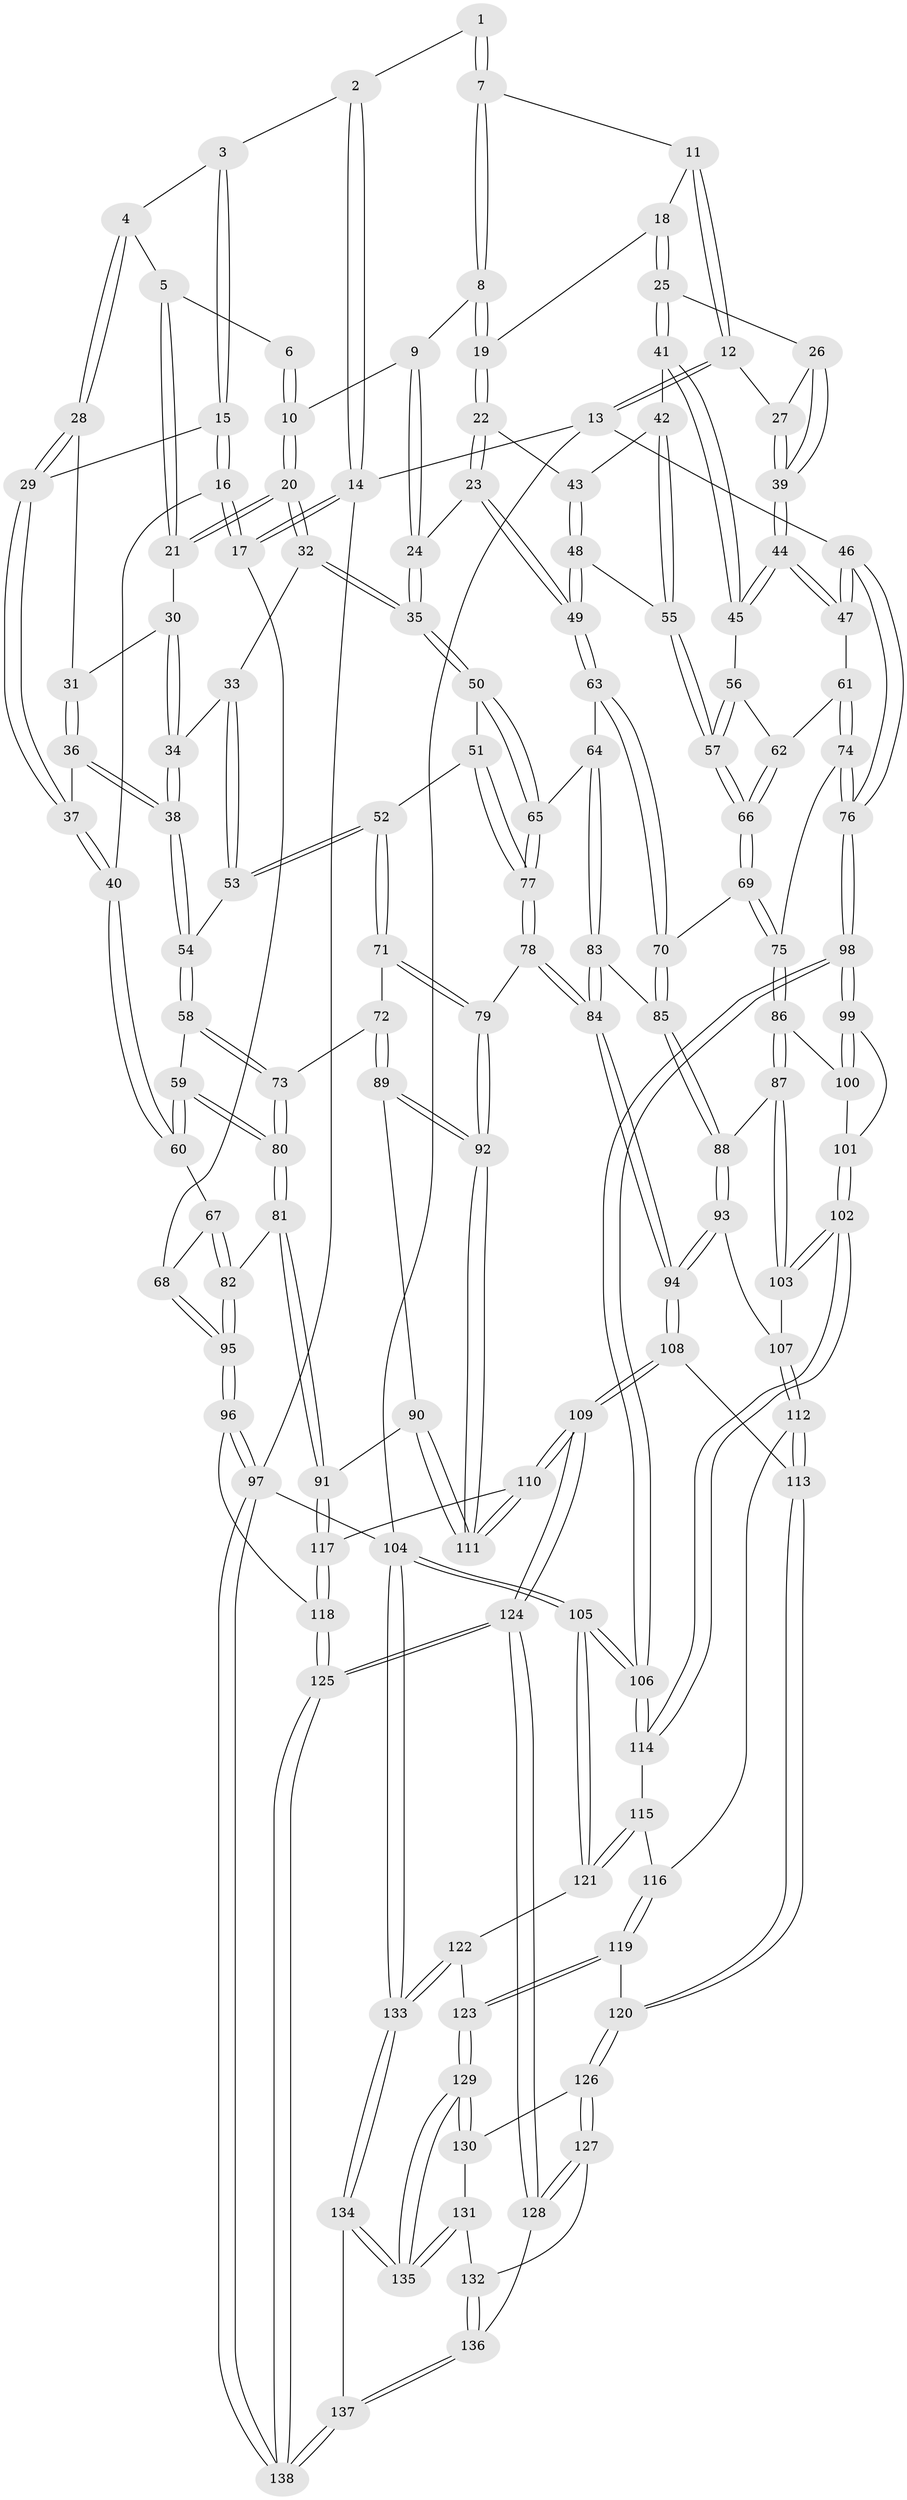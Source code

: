 // Generated by graph-tools (version 1.1) at 2025/16/03/09/25 04:16:51]
// undirected, 138 vertices, 342 edges
graph export_dot {
graph [start="1"]
  node [color=gray90,style=filled];
  1 [pos="+0.40316289351724394+0"];
  2 [pos="+0.20307490309451215+0"];
  3 [pos="+0.20425853478247602+0"];
  4 [pos="+0.2346339894264099+0.05857512359844521"];
  5 [pos="+0.3757417893123798+0.056578600904836976"];
  6 [pos="+0.39678017814407024+0"];
  7 [pos="+0.5761220891152973+0"];
  8 [pos="+0.5770333331883117+0"];
  9 [pos="+0.5178209350492856+0.009614801742798957"];
  10 [pos="+0.4415969762169003+0.11574460823153811"];
  11 [pos="+0.7308693850337858+0"];
  12 [pos="+1+0"];
  13 [pos="+1+0"];
  14 [pos="+0+0"];
  15 [pos="+0.07776085831250004+0.12512960789380903"];
  16 [pos="+0.014583166172901655+0.1461116292527105"];
  17 [pos="+0+0.15865729311988666"];
  18 [pos="+0.7643004705114572+0.07791536608368343"];
  19 [pos="+0.6440266315534469+0.10500638650410114"];
  20 [pos="+0.42958254089387177+0.14823597677361103"];
  21 [pos="+0.38196794050777366+0.11221330663317511"];
  22 [pos="+0.6359602989794625+0.14542556630703368"];
  23 [pos="+0.5832521214876869+0.19224502200927357"];
  24 [pos="+0.5377126592853062+0.20140382593759812"];
  25 [pos="+0.8341148308404841+0.12896213878429413"];
  26 [pos="+0.8855214308821779+0.09565466887528845"];
  27 [pos="+1+0"];
  28 [pos="+0.23480905759386522+0.07372547152296846"];
  29 [pos="+0.0971577360810058+0.1262685004480758"];
  30 [pos="+0.3143908749113759+0.10822524485580419"];
  31 [pos="+0.2392398313369239+0.08372328477302499"];
  32 [pos="+0.43140790778997806+0.1533265963778908"];
  33 [pos="+0.4001512811486591+0.1815537705341854"];
  34 [pos="+0.3372658826944739+0.20160846881307898"];
  35 [pos="+0.5291858436475776+0.20510347040764226"];
  36 [pos="+0.23448064340447405+0.16397597731390606"];
  37 [pos="+0.18259811531164788+0.21402692064940937"];
  38 [pos="+0.30597171500154896+0.22192019868396878"];
  39 [pos="+0.9620367729309506+0.21882106882217425"];
  40 [pos="+0.16374587761125464+0.2566700737737212"];
  41 [pos="+0.819195986590215+0.16523266568972836"];
  42 [pos="+0.7895822728521928+0.18097083114854107"];
  43 [pos="+0.6891499861251388+0.171927687793003"];
  44 [pos="+0.9732183876259812+0.24244473081650542"];
  45 [pos="+0.8644946968778531+0.2409003315321099"];
  46 [pos="+1+0.2964620180996957"];
  47 [pos="+0.9765935846061714+0.24447254696950044"];
  48 [pos="+0.7185702341588404+0.2824842754111765"];
  49 [pos="+0.667381458265382+0.31223220801496226"];
  50 [pos="+0.5148593808397659+0.24970908649094817"];
  51 [pos="+0.46683436016437707+0.3053232761908377"];
  52 [pos="+0.43776988952698503+0.3129067211544017"];
  53 [pos="+0.39175995808814756+0.2729417722233983"];
  54 [pos="+0.3067799506623785+0.2762091074145351"];
  55 [pos="+0.7517445089168124+0.27917261793273757"];
  56 [pos="+0.8642351533050944+0.24168323332570613"];
  57 [pos="+0.8057814446716984+0.32282928618856677"];
  58 [pos="+0.2908121430574791+0.3065832503501953"];
  59 [pos="+0.16600877893390853+0.3005710650629497"];
  60 [pos="+0.16179940432491524+0.2958194364955521"];
  61 [pos="+0.9157264152527292+0.31919753969590553"];
  62 [pos="+0.8940385211682798+0.31129205455364134"];
  63 [pos="+0.6638182653569171+0.3266173354727417"];
  64 [pos="+0.6128679261563187+0.3508839900020692"];
  65 [pos="+0.5790082883085194+0.345362573110035"];
  66 [pos="+0.8127450418421379+0.34887398094242106"];
  67 [pos="+0.05939405296642921+0.30710300378419686"];
  68 [pos="+0+0.15866504368717602"];
  69 [pos="+0.8130329038345552+0.38698486784253117"];
  70 [pos="+0.7082126182801898+0.39830764580094946"];
  71 [pos="+0.3710900052503053+0.3946305825856841"];
  72 [pos="+0.33121654099258213+0.38937132784968675"];
  73 [pos="+0.32723213468993945+0.38621765334340247"];
  74 [pos="+0.9314745697857933+0.41114645585194476"];
  75 [pos="+0.8712300841923262+0.4541649703591511"];
  76 [pos="+1+0.331456247297943"];
  77 [pos="+0.5156106799378738+0.40053599544864005"];
  78 [pos="+0.5011693566703344+0.5307843554046975"];
  79 [pos="+0.4936607606105332+0.5308669371444498"];
  80 [pos="+0.1719812500343817+0.42525522646664166"];
  81 [pos="+0.12016771401644157+0.5409805094965586"];
  82 [pos="+0.050644439386014546+0.5435898961162184"];
  83 [pos="+0.6044081489977992+0.4326839192240674"];
  84 [pos="+0.5053461809166636+0.5324590893931203"];
  85 [pos="+0.6960979720151897+0.42398904694710265"];
  86 [pos="+0.8680921431319116+0.4817505919232194"];
  87 [pos="+0.8383860055196612+0.5106358408684483"];
  88 [pos="+0.6976883995050116+0.4461661586541969"];
  89 [pos="+0.26719468157811405+0.5549493678431574"];
  90 [pos="+0.23173541880797371+0.5664377541136997"];
  91 [pos="+0.1804127084359004+0.5747599057591934"];
  92 [pos="+0.4172981321227779+0.573388996014773"];
  93 [pos="+0.6647482227563425+0.5732404483693481"];
  94 [pos="+0.5787547391827165+0.5928916273887187"];
  95 [pos="+0+0.6062430379903422"];
  96 [pos="+0+0.6714854340645297"];
  97 [pos="+0+1"];
  98 [pos="+1+0.5880218255449235"];
  99 [pos="+1+0.5869315376609976"];
  100 [pos="+0.8997579270980218+0.5063740701070591"];
  101 [pos="+0.9376921913643274+0.6488586123988744"];
  102 [pos="+0.8894520958978195+0.695846786437506"];
  103 [pos="+0.7949871348951153+0.5698318761521608"];
  104 [pos="+1+1"];
  105 [pos="+1+1"];
  106 [pos="+1+1"];
  107 [pos="+0.7358082754353005+0.5877359956054212"];
  108 [pos="+0.578358816285406+0.7092987506635934"];
  109 [pos="+0.42059025120375093+0.7964718296502251"];
  110 [pos="+0.3744789993972986+0.7411450173221361"];
  111 [pos="+0.37484276741899436+0.7356567395152381"];
  112 [pos="+0.7503742010205202+0.7235061341771015"];
  113 [pos="+0.6205241502483174+0.7576570461939333"];
  114 [pos="+0.887556017237657+0.7145845562085659"];
  115 [pos="+0.822010215711645+0.7616700925826061"];
  116 [pos="+0.791897579776641+0.75065330934499"];
  117 [pos="+0.2153200624956068+0.7472681434104226"];
  118 [pos="+0.17020137443289676+0.8291288661485268"];
  119 [pos="+0.6950038418656332+0.8289541451963618"];
  120 [pos="+0.6216110356282377+0.7628789160535095"];
  121 [pos="+0.8195929233065583+0.8508956280823728"];
  122 [pos="+0.7980015655222981+0.8660634487368417"];
  123 [pos="+0.726913768660255+0.8873847892126774"];
  124 [pos="+0.4176117690547628+0.8919910437793178"];
  125 [pos="+0.24244523819581437+1"];
  126 [pos="+0.5998799388741537+0.8285914476042279"];
  127 [pos="+0.5326517344141186+0.8798453946373106"];
  128 [pos="+0.4664599307744477+0.8925415132565"];
  129 [pos="+0.7065816598761783+0.9203974170982269"];
  130 [pos="+0.6149509448932597+0.8618754489305749"];
  131 [pos="+0.6036756211429505+0.9302171856837654"];
  132 [pos="+0.5984758011396902+0.9293558237432682"];
  133 [pos="+0.8479428963551165+1"];
  134 [pos="+0.7034080622984884+1"];
  135 [pos="+0.6848449339301447+0.9958710532811692"];
  136 [pos="+0.556259652781479+0.9537237801160825"];
  137 [pos="+0.5593522262108871+1"];
  138 [pos="+0.24090822066338877+1"];
  1 -- 2;
  1 -- 7;
  1 -- 7;
  2 -- 3;
  2 -- 14;
  2 -- 14;
  3 -- 4;
  3 -- 15;
  3 -- 15;
  4 -- 5;
  4 -- 28;
  4 -- 28;
  5 -- 6;
  5 -- 21;
  5 -- 21;
  6 -- 10;
  6 -- 10;
  7 -- 8;
  7 -- 8;
  7 -- 11;
  8 -- 9;
  8 -- 19;
  8 -- 19;
  9 -- 10;
  9 -- 24;
  9 -- 24;
  10 -- 20;
  10 -- 20;
  11 -- 12;
  11 -- 12;
  11 -- 18;
  12 -- 13;
  12 -- 13;
  12 -- 27;
  13 -- 14;
  13 -- 46;
  13 -- 104;
  14 -- 17;
  14 -- 17;
  14 -- 97;
  15 -- 16;
  15 -- 16;
  15 -- 29;
  16 -- 17;
  16 -- 17;
  16 -- 40;
  17 -- 68;
  18 -- 19;
  18 -- 25;
  18 -- 25;
  19 -- 22;
  19 -- 22;
  20 -- 21;
  20 -- 21;
  20 -- 32;
  20 -- 32;
  21 -- 30;
  22 -- 23;
  22 -- 23;
  22 -- 43;
  23 -- 24;
  23 -- 49;
  23 -- 49;
  24 -- 35;
  24 -- 35;
  25 -- 26;
  25 -- 41;
  25 -- 41;
  26 -- 27;
  26 -- 39;
  26 -- 39;
  27 -- 39;
  27 -- 39;
  28 -- 29;
  28 -- 29;
  28 -- 31;
  29 -- 37;
  29 -- 37;
  30 -- 31;
  30 -- 34;
  30 -- 34;
  31 -- 36;
  31 -- 36;
  32 -- 33;
  32 -- 35;
  32 -- 35;
  33 -- 34;
  33 -- 53;
  33 -- 53;
  34 -- 38;
  34 -- 38;
  35 -- 50;
  35 -- 50;
  36 -- 37;
  36 -- 38;
  36 -- 38;
  37 -- 40;
  37 -- 40;
  38 -- 54;
  38 -- 54;
  39 -- 44;
  39 -- 44;
  40 -- 60;
  40 -- 60;
  41 -- 42;
  41 -- 45;
  41 -- 45;
  42 -- 43;
  42 -- 55;
  42 -- 55;
  43 -- 48;
  43 -- 48;
  44 -- 45;
  44 -- 45;
  44 -- 47;
  44 -- 47;
  45 -- 56;
  46 -- 47;
  46 -- 47;
  46 -- 76;
  46 -- 76;
  47 -- 61;
  48 -- 49;
  48 -- 49;
  48 -- 55;
  49 -- 63;
  49 -- 63;
  50 -- 51;
  50 -- 65;
  50 -- 65;
  51 -- 52;
  51 -- 77;
  51 -- 77;
  52 -- 53;
  52 -- 53;
  52 -- 71;
  52 -- 71;
  53 -- 54;
  54 -- 58;
  54 -- 58;
  55 -- 57;
  55 -- 57;
  56 -- 57;
  56 -- 57;
  56 -- 62;
  57 -- 66;
  57 -- 66;
  58 -- 59;
  58 -- 73;
  58 -- 73;
  59 -- 60;
  59 -- 60;
  59 -- 80;
  59 -- 80;
  60 -- 67;
  61 -- 62;
  61 -- 74;
  61 -- 74;
  62 -- 66;
  62 -- 66;
  63 -- 64;
  63 -- 70;
  63 -- 70;
  64 -- 65;
  64 -- 83;
  64 -- 83;
  65 -- 77;
  65 -- 77;
  66 -- 69;
  66 -- 69;
  67 -- 68;
  67 -- 82;
  67 -- 82;
  68 -- 95;
  68 -- 95;
  69 -- 70;
  69 -- 75;
  69 -- 75;
  70 -- 85;
  70 -- 85;
  71 -- 72;
  71 -- 79;
  71 -- 79;
  72 -- 73;
  72 -- 89;
  72 -- 89;
  73 -- 80;
  73 -- 80;
  74 -- 75;
  74 -- 76;
  74 -- 76;
  75 -- 86;
  75 -- 86;
  76 -- 98;
  76 -- 98;
  77 -- 78;
  77 -- 78;
  78 -- 79;
  78 -- 84;
  78 -- 84;
  79 -- 92;
  79 -- 92;
  80 -- 81;
  80 -- 81;
  81 -- 82;
  81 -- 91;
  81 -- 91;
  82 -- 95;
  82 -- 95;
  83 -- 84;
  83 -- 84;
  83 -- 85;
  84 -- 94;
  84 -- 94;
  85 -- 88;
  85 -- 88;
  86 -- 87;
  86 -- 87;
  86 -- 100;
  87 -- 88;
  87 -- 103;
  87 -- 103;
  88 -- 93;
  88 -- 93;
  89 -- 90;
  89 -- 92;
  89 -- 92;
  90 -- 91;
  90 -- 111;
  90 -- 111;
  91 -- 117;
  91 -- 117;
  92 -- 111;
  92 -- 111;
  93 -- 94;
  93 -- 94;
  93 -- 107;
  94 -- 108;
  94 -- 108;
  95 -- 96;
  95 -- 96;
  96 -- 97;
  96 -- 97;
  96 -- 118;
  97 -- 138;
  97 -- 138;
  97 -- 104;
  98 -- 99;
  98 -- 99;
  98 -- 106;
  98 -- 106;
  99 -- 100;
  99 -- 100;
  99 -- 101;
  100 -- 101;
  101 -- 102;
  101 -- 102;
  102 -- 103;
  102 -- 103;
  102 -- 114;
  102 -- 114;
  103 -- 107;
  104 -- 105;
  104 -- 105;
  104 -- 133;
  104 -- 133;
  105 -- 106;
  105 -- 106;
  105 -- 121;
  105 -- 121;
  106 -- 114;
  106 -- 114;
  107 -- 112;
  107 -- 112;
  108 -- 109;
  108 -- 109;
  108 -- 113;
  109 -- 110;
  109 -- 110;
  109 -- 124;
  109 -- 124;
  110 -- 111;
  110 -- 111;
  110 -- 117;
  112 -- 113;
  112 -- 113;
  112 -- 116;
  113 -- 120;
  113 -- 120;
  114 -- 115;
  115 -- 116;
  115 -- 121;
  115 -- 121;
  116 -- 119;
  116 -- 119;
  117 -- 118;
  117 -- 118;
  118 -- 125;
  118 -- 125;
  119 -- 120;
  119 -- 123;
  119 -- 123;
  120 -- 126;
  120 -- 126;
  121 -- 122;
  122 -- 123;
  122 -- 133;
  122 -- 133;
  123 -- 129;
  123 -- 129;
  124 -- 125;
  124 -- 125;
  124 -- 128;
  124 -- 128;
  125 -- 138;
  125 -- 138;
  126 -- 127;
  126 -- 127;
  126 -- 130;
  127 -- 128;
  127 -- 128;
  127 -- 132;
  128 -- 136;
  129 -- 130;
  129 -- 130;
  129 -- 135;
  129 -- 135;
  130 -- 131;
  131 -- 132;
  131 -- 135;
  131 -- 135;
  132 -- 136;
  132 -- 136;
  133 -- 134;
  133 -- 134;
  134 -- 135;
  134 -- 135;
  134 -- 137;
  136 -- 137;
  136 -- 137;
  137 -- 138;
  137 -- 138;
}
